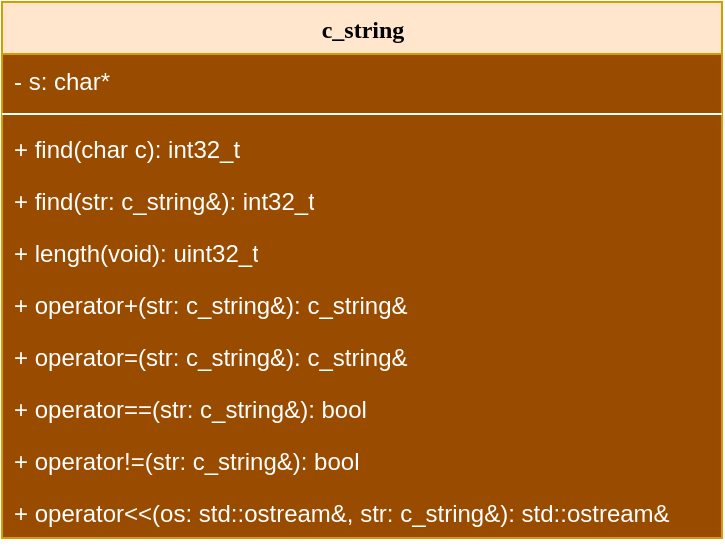<mxfile version="24.7.7">
  <diagram name="Page-1" id="9f46799a-70d6-7492-0946-bef42562c5a5">
    <mxGraphModel dx="934" dy="423" grid="1" gridSize="10" guides="1" tooltips="1" connect="1" arrows="1" fold="1" page="1" pageScale="1" pageWidth="1100" pageHeight="850" background="none" math="0" shadow="0">
      <root>
        <mxCell id="0" />
        <mxCell id="1" parent="0" />
        <mxCell id="78961159f06e98e8-17" value="c_string" style="swimlane;html=1;fontStyle=1;align=center;verticalAlign=top;childLayout=stackLayout;horizontal=1;startSize=26;horizontalStack=0;resizeParent=1;resizeLast=0;collapsible=1;marginBottom=0;swimlaneFillColor=#994C00;rounded=0;shadow=0;comic=0;labelBackgroundColor=none;strokeWidth=1;fontFamily=Verdana;fontSize=12;fillColor=#ffe6cc;strokeColor=#d79b00;" parent="1" vertex="1">
          <mxGeometry x="290" y="120" width="360" height="268" as="geometry" />
        </mxCell>
        <mxCell id="78961159f06e98e8-21" value="- s: char*" style="text;html=1;strokeColor=none;fillColor=none;align=left;verticalAlign=top;spacingLeft=4;spacingRight=4;whiteSpace=wrap;overflow=hidden;rotatable=0;points=[[0,0.5],[1,0.5]];portConstraint=eastwest;fontColor=#FFFFFF;" parent="78961159f06e98e8-17" vertex="1">
          <mxGeometry y="26" width="360" height="26" as="geometry" />
        </mxCell>
        <mxCell id="78961159f06e98e8-19" value="" style="line;html=1;strokeWidth=1;fillColor=none;align=left;verticalAlign=middle;spacingTop=-1;spacingLeft=3;spacingRight=3;rotatable=0;labelPosition=right;points=[];portConstraint=eastwest;fontColor=#FFFFFF;strokeColor=#FFFFFF;" parent="78961159f06e98e8-17" vertex="1">
          <mxGeometry y="52" width="360" height="8" as="geometry" />
        </mxCell>
        <mxCell id="78961159f06e98e8-20" value="+ find(char c): int32_t" style="text;html=1;strokeColor=none;fillColor=none;align=left;verticalAlign=top;spacingLeft=4;spacingRight=4;whiteSpace=wrap;overflow=hidden;rotatable=0;points=[[0,0.5],[1,0.5]];portConstraint=eastwest;fontColor=#FFFFFF;" parent="78961159f06e98e8-17" vertex="1">
          <mxGeometry y="60" width="360" height="26" as="geometry" />
        </mxCell>
        <mxCell id="l51NnDDAe0BPNYwrVJJW-4" value="+ find(str: c_string&amp;amp;): int32_t" style="text;html=1;strokeColor=none;fillColor=none;align=left;verticalAlign=top;spacingLeft=4;spacingRight=4;whiteSpace=wrap;overflow=hidden;rotatable=0;points=[[0,0.5],[1,0.5]];portConstraint=eastwest;fontColor=#FFFFFF;" vertex="1" parent="78961159f06e98e8-17">
          <mxGeometry y="86" width="360" height="26" as="geometry" />
        </mxCell>
        <mxCell id="l51NnDDAe0BPNYwrVJJW-1" value="+ length(void): uint32_t" style="text;html=1;strokeColor=none;fillColor=none;align=left;verticalAlign=top;spacingLeft=4;spacingRight=4;whiteSpace=wrap;overflow=hidden;rotatable=0;points=[[0,0.5],[1,0.5]];portConstraint=eastwest;fontColor=#FFFFFF;" vertex="1" parent="78961159f06e98e8-17">
          <mxGeometry y="112" width="360" height="26" as="geometry" />
        </mxCell>
        <mxCell id="l51NnDDAe0BPNYwrVJJW-2" value="+ operator+(str: c_string&amp;amp;): c_string&amp;amp;" style="text;html=1;strokeColor=none;fillColor=none;align=left;verticalAlign=top;spacingLeft=4;spacingRight=4;whiteSpace=wrap;overflow=hidden;rotatable=0;points=[[0,0.5],[1,0.5]];portConstraint=eastwest;fontColor=#FFFFFF;" vertex="1" parent="78961159f06e98e8-17">
          <mxGeometry y="138" width="360" height="26" as="geometry" />
        </mxCell>
        <mxCell id="l51NnDDAe0BPNYwrVJJW-3" value="+ operator=(str: c_string&amp;amp;): c_string&amp;amp;" style="text;html=1;strokeColor=none;fillColor=none;align=left;verticalAlign=top;spacingLeft=4;spacingRight=4;whiteSpace=wrap;overflow=hidden;rotatable=0;points=[[0,0.5],[1,0.5]];portConstraint=eastwest;fontColor=#FFFFFF;" vertex="1" parent="78961159f06e98e8-17">
          <mxGeometry y="164" width="360" height="26" as="geometry" />
        </mxCell>
        <mxCell id="l51NnDDAe0BPNYwrVJJW-5" value="+ operator==(str: c_string&amp;amp;): bool" style="text;html=1;strokeColor=none;fillColor=none;align=left;verticalAlign=top;spacingLeft=4;spacingRight=4;whiteSpace=wrap;overflow=hidden;rotatable=0;points=[[0,0.5],[1,0.5]];portConstraint=eastwest;fontColor=#FFFFFF;" vertex="1" parent="78961159f06e98e8-17">
          <mxGeometry y="190" width="360" height="26" as="geometry" />
        </mxCell>
        <mxCell id="l51NnDDAe0BPNYwrVJJW-6" value="+ operator!=(str: c_string&amp;amp;): bool" style="text;html=1;strokeColor=none;fillColor=none;align=left;verticalAlign=top;spacingLeft=4;spacingRight=4;whiteSpace=wrap;overflow=hidden;rotatable=0;points=[[0,0.5],[1,0.5]];portConstraint=eastwest;fontColor=#FFFFFF;" vertex="1" parent="78961159f06e98e8-17">
          <mxGeometry y="216" width="360" height="26" as="geometry" />
        </mxCell>
        <mxCell id="l51NnDDAe0BPNYwrVJJW-7" value="+ operator&amp;lt;&amp;lt;(os: std::ostream&amp;amp;, str: c_string&amp;amp;): std::ostream&amp;amp;" style="text;html=1;strokeColor=none;fillColor=none;align=left;verticalAlign=top;spacingLeft=4;spacingRight=4;whiteSpace=wrap;overflow=hidden;rotatable=0;points=[[0,0.5],[1,0.5]];portConstraint=eastwest;fontColor=#FFFFFF;" vertex="1" parent="78961159f06e98e8-17">
          <mxGeometry y="242" width="360" height="26" as="geometry" />
        </mxCell>
      </root>
    </mxGraphModel>
  </diagram>
</mxfile>
